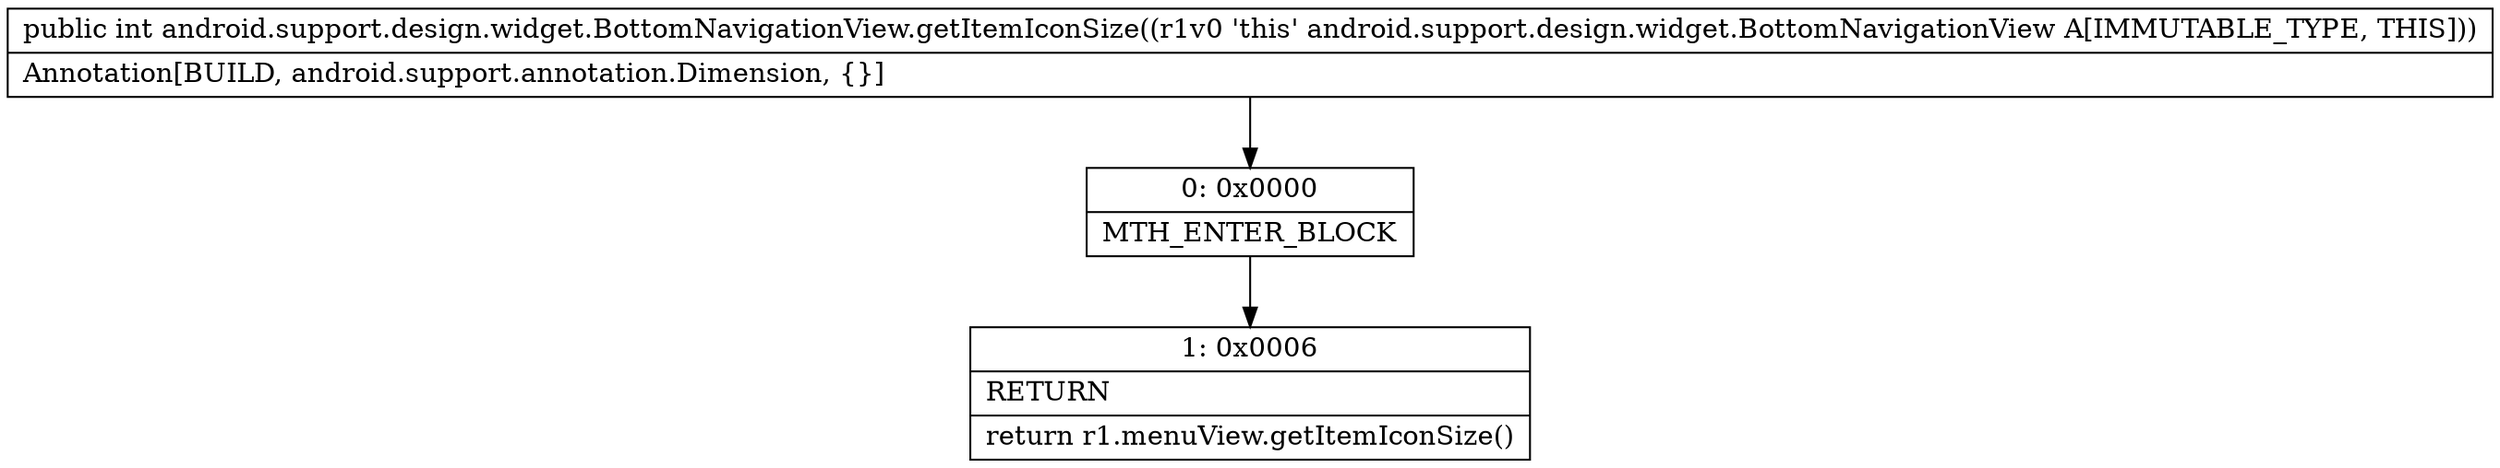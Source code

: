 digraph "CFG forandroid.support.design.widget.BottomNavigationView.getItemIconSize()I" {
Node_0 [shape=record,label="{0\:\ 0x0000|MTH_ENTER_BLOCK\l}"];
Node_1 [shape=record,label="{1\:\ 0x0006|RETURN\l|return r1.menuView.getItemIconSize()\l}"];
MethodNode[shape=record,label="{public int android.support.design.widget.BottomNavigationView.getItemIconSize((r1v0 'this' android.support.design.widget.BottomNavigationView A[IMMUTABLE_TYPE, THIS]))  | Annotation[BUILD, android.support.annotation.Dimension, \{\}]\l}"];
MethodNode -> Node_0;
Node_0 -> Node_1;
}

